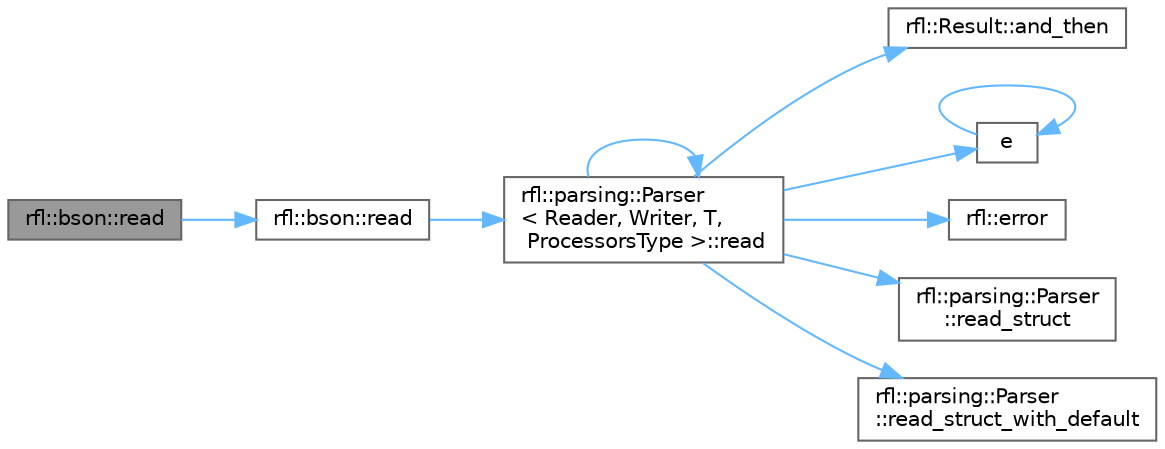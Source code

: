digraph "rfl::bson::read"
{
 // LATEX_PDF_SIZE
  bgcolor="transparent";
  edge [fontname=Helvetica,fontsize=10,labelfontname=Helvetica,labelfontsize=10];
  node [fontname=Helvetica,fontsize=10,shape=box,height=0.2,width=0.4];
  rankdir="LR";
  Node1 [id="Node000001",label="rfl::bson::read",height=0.2,width=0.4,color="gray40", fillcolor="grey60", style="filled", fontcolor="black",tooltip="Parses an object from BSON using reflection."];
  Node1 -> Node2 [id="edge10_Node000001_Node000002",color="steelblue1",style="solid",tooltip=" "];
  Node2 [id="Node000002",label="rfl::bson::read",height=0.2,width=0.4,color="grey40", fillcolor="white", style="filled",URL="$namespacerfl_1_1bson.html#ad53952c45b2c4dee0d3b55a757ff48e6",tooltip="Parses an object from a BSON var."];
  Node2 -> Node3 [id="edge11_Node000002_Node000003",color="steelblue1",style="solid",tooltip=" "];
  Node3 [id="Node000003",label="rfl::parsing::Parser\l\< Reader, Writer, T,\l ProcessorsType \>::read",height=0.2,width=0.4,color="grey40", fillcolor="white", style="filled",URL="$structrfl_1_1parsing_1_1_parser.html#a905ccbbb3adb81bb18d9109df6613b72",tooltip=" "];
  Node3 -> Node4 [id="edge12_Node000003_Node000004",color="steelblue1",style="solid",tooltip=" "];
  Node4 [id="Node000004",label="rfl::Result::and_then",height=0.2,width=0.4,color="grey40", fillcolor="white", style="filled",URL="$classrfl_1_1_result.html#a07f85d248f21a1dad5eb12ae179d4df7",tooltip="Monadic operation - F must be a function of type T -> Result."];
  Node3 -> Node5 [id="edge13_Node000003_Node000005",color="steelblue1",style="solid",tooltip=" "];
  Node5 [id="Node000005",label="e",height=0.2,width=0.4,color="grey40", fillcolor="white", style="filled",URL="$_cwise__array__power__array_8cpp.html#a9cb86ff854760bf91a154f2724a9101d",tooltip=" "];
  Node5 -> Node5 [id="edge14_Node000005_Node000005",color="steelblue1",style="solid",tooltip=" "];
  Node3 -> Node6 [id="edge15_Node000003_Node000006",color="steelblue1",style="solid",tooltip=" "];
  Node6 [id="Node000006",label="rfl::error",height=0.2,width=0.4,color="grey40", fillcolor="white", style="filled",URL="$namespacerfl.html#a6625864c6c297dfdc3d3c3ee3181dd8c",tooltip="Shorthand for unexpected error."];
  Node3 -> Node3 [id="edge16_Node000003_Node000003",color="steelblue1",style="solid",tooltip=" "];
  Node3 -> Node7 [id="edge17_Node000003_Node000007",color="steelblue1",style="solid",tooltip=" "];
  Node7 [id="Node000007",label="rfl::parsing::Parser\l::read_struct",height=0.2,width=0.4,color="grey40", fillcolor="white", style="filled",URL="$structrfl_1_1parsing_1_1_parser.html#ac6a7fd1d9f65a3b40ea36017cec2fa2e",tooltip=" "];
  Node3 -> Node8 [id="edge18_Node000003_Node000008",color="steelblue1",style="solid",tooltip=" "];
  Node8 [id="Node000008",label="rfl::parsing::Parser\l::read_struct_with_default",height=0.2,width=0.4,color="grey40", fillcolor="white", style="filled",URL="$structrfl_1_1parsing_1_1_parser.html#a8f8dadc93b26e4bb35eb14e6d722aae7",tooltip=" "];
}
